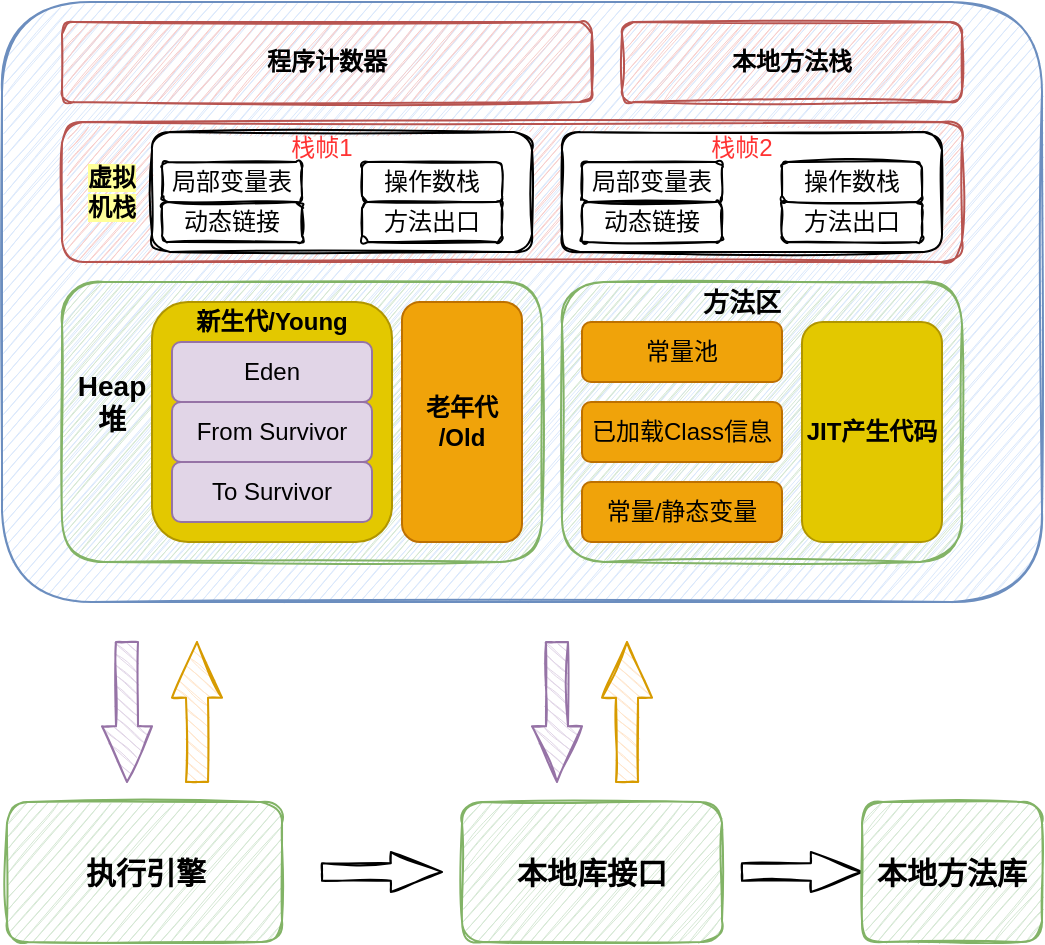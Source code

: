 <mxfile version="13.8.7" type="github"><diagram id="vbfB5nsKWGJvcLwpyMRM" name="第 1 页"><mxGraphModel dx="1422" dy="772" grid="1" gridSize="10" guides="1" tooltips="1" connect="1" arrows="1" fold="1" page="1" pageScale="1" pageWidth="827" pageHeight="1169" math="0" shadow="0"><root><mxCell id="0"/><mxCell id="1" parent="0"/><mxCell id="qFrui-6RiYEOR-QFDkuQ-1" value="" style="rounded=1;whiteSpace=wrap;html=1;sketch=1;fillColor=#dae8fc;strokeColor=#6c8ebf;" parent="1" vertex="1"><mxGeometry x="190" y="250" width="520" height="300" as="geometry"/></mxCell><mxCell id="qFrui-6RiYEOR-QFDkuQ-3" value="" style="rounded=1;whiteSpace=wrap;html=1;sketch=1;align=center;fillColor=#f8cecc;strokeColor=#b85450;" parent="1" vertex="1"><mxGeometry x="220" y="310" width="450" height="70" as="geometry"/></mxCell><mxCell id="qFrui-6RiYEOR-QFDkuQ-4" value="&lt;b&gt;本地方法栈&lt;/b&gt;" style="rounded=1;whiteSpace=wrap;html=1;sketch=1;fillColor=#f8cecc;strokeColor=#b85450;" parent="1" vertex="1"><mxGeometry x="500" y="260" width="170" height="40" as="geometry"/></mxCell><mxCell id="qFrui-6RiYEOR-QFDkuQ-5" value="" style="rounded=1;whiteSpace=wrap;html=1;sketch=1;fillColor=#d5e8d4;strokeColor=#82b366;" parent="1" vertex="1"><mxGeometry x="220" y="390" width="240" height="140" as="geometry"/></mxCell><mxCell id="qFrui-6RiYEOR-QFDkuQ-6" value="&lt;b&gt;程序计数器&lt;/b&gt;" style="rounded=1;whiteSpace=wrap;html=1;sketch=1;fillColor=#f8cecc;strokeColor=#b85450;" parent="1" vertex="1"><mxGeometry x="220" y="260" width="265" height="40" as="geometry"/></mxCell><mxCell id="qFrui-6RiYEOR-QFDkuQ-8" value="&lt;b&gt;&lt;font style=&quot;font-size: 15px&quot;&gt;执行引擎&lt;/font&gt;&lt;/b&gt;" style="rounded=1;whiteSpace=wrap;html=1;sketch=1;fillColor=#d5e8d4;strokeColor=#82b366;" parent="1" vertex="1"><mxGeometry x="192.5" y="650" width="137.5" height="70" as="geometry"/></mxCell><mxCell id="qFrui-6RiYEOR-QFDkuQ-9" value="&lt;b&gt;&lt;font style=&quot;font-size: 15px&quot;&gt;本地库接口&lt;/font&gt;&lt;/b&gt;" style="rounded=1;whiteSpace=wrap;html=1;sketch=1;fillColor=#d5e8d4;strokeColor=#82b366;" parent="1" vertex="1"><mxGeometry x="420" y="650" width="130" height="70" as="geometry"/></mxCell><mxCell id="qFrui-6RiYEOR-QFDkuQ-18" value="" style="html=1;shadow=0;dashed=0;align=center;verticalAlign=middle;shape=mxgraph.arrows2.arrow;dy=0.56;dx=27.86;direction=south;notch=0;sketch=1;fillColor=#e1d5e7;strokeColor=#9673a6;" parent="1" vertex="1"><mxGeometry x="455" y="570" width="25" height="70" as="geometry"/></mxCell><mxCell id="qFrui-6RiYEOR-QFDkuQ-20" value="" style="html=1;shadow=0;dashed=0;align=center;verticalAlign=middle;shape=mxgraph.arrows2.arrow;dy=0.56;dx=27.86;direction=south;notch=0;sketch=1;rotation=-180;fillColor=#ffe6cc;strokeColor=#d79b00;" parent="1" vertex="1"><mxGeometry x="490" y="570" width="25" height="70" as="geometry"/></mxCell><mxCell id="qFrui-6RiYEOR-QFDkuQ-21" value="" style="html=1;shadow=0;dashed=0;align=center;verticalAlign=middle;shape=mxgraph.arrows2.arrow;dy=0.56;dx=25.57;notch=0;sketch=1;gradientColor=none;" parent="1" vertex="1"><mxGeometry x="350" y="675" width="60" height="20" as="geometry"/></mxCell><mxCell id="qFrui-6RiYEOR-QFDkuQ-23" value="" style="html=1;shadow=0;dashed=0;align=center;verticalAlign=middle;shape=mxgraph.arrows2.arrow;dy=0.56;dx=25.57;notch=0;sketch=1;gradientColor=none;" parent="1" vertex="1"><mxGeometry x="560" y="675" width="60" height="20" as="geometry"/></mxCell><mxCell id="yuf3oIfSQW5_D0w_y-kZ-1" value="" style="rounded=1;whiteSpace=wrap;html=1;shadow=0;sketch=1;gradientColor=none;" parent="1" vertex="1"><mxGeometry x="265" y="315" width="190" height="60" as="geometry"/></mxCell><mxCell id="yuf3oIfSQW5_D0w_y-kZ-3" value="局部变量表" style="rounded=1;whiteSpace=wrap;html=1;shadow=0;sketch=1;gradientColor=none;" parent="1" vertex="1"><mxGeometry x="270" y="330" width="70" height="20" as="geometry"/></mxCell><mxCell id="yuf3oIfSQW5_D0w_y-kZ-4" value="操作数栈" style="rounded=1;whiteSpace=wrap;html=1;shadow=0;sketch=1;gradientColor=none;" parent="1" vertex="1"><mxGeometry x="370" y="330" width="70" height="20" as="geometry"/></mxCell><mxCell id="yuf3oIfSQW5_D0w_y-kZ-5" value="方法出口" style="rounded=1;whiteSpace=wrap;html=1;shadow=0;sketch=1;gradientColor=none;" parent="1" vertex="1"><mxGeometry x="370" y="350" width="70" height="20" as="geometry"/></mxCell><mxCell id="yuf3oIfSQW5_D0w_y-kZ-6" value="动态链接" style="rounded=1;whiteSpace=wrap;html=1;shadow=0;sketch=1;gradientColor=none;" parent="1" vertex="1"><mxGeometry x="270" y="350" width="70" height="20" as="geometry"/></mxCell><mxCell id="yuf3oIfSQW5_D0w_y-kZ-9" value="&lt;font color=&quot;#ff3333&quot;&gt;栈帧1&lt;/font&gt;" style="text;html=1;strokeColor=none;fillColor=none;align=center;verticalAlign=middle;whiteSpace=wrap;rounded=0;shadow=0;sketch=1;" parent="1" vertex="1"><mxGeometry x="330" y="315" width="40" height="15" as="geometry"/></mxCell><mxCell id="yuf3oIfSQW5_D0w_y-kZ-12" value="" style="rounded=1;whiteSpace=wrap;html=1;shadow=0;sketch=1;gradientColor=none;" parent="1" vertex="1"><mxGeometry x="470" y="315" width="190" height="60" as="geometry"/></mxCell><mxCell id="yuf3oIfSQW5_D0w_y-kZ-13" value="" style="rounded=1;whiteSpace=wrap;html=1;sketch=1;fillColor=#d5e8d4;strokeColor=#82b366;" parent="1" vertex="1"><mxGeometry x="470" y="390" width="200" height="140" as="geometry"/></mxCell><mxCell id="-9Tc14uIIgKO_AxxapUn-1" value="&lt;font color=&quot;#ff3333&quot;&gt;栈帧2&lt;/font&gt;" style="text;html=1;strokeColor=none;fillColor=none;align=center;verticalAlign=middle;whiteSpace=wrap;rounded=0;shadow=0;sketch=1;" parent="1" vertex="1"><mxGeometry x="540" y="315" width="40" height="15" as="geometry"/></mxCell><mxCell id="-9Tc14uIIgKO_AxxapUn-2" value="局部变量表" style="rounded=1;whiteSpace=wrap;html=1;shadow=0;sketch=1;gradientColor=none;" parent="1" vertex="1"><mxGeometry x="480" y="330" width="70" height="20" as="geometry"/></mxCell><mxCell id="-9Tc14uIIgKO_AxxapUn-3" value="操作数栈" style="rounded=1;whiteSpace=wrap;html=1;shadow=0;sketch=1;gradientColor=none;" parent="1" vertex="1"><mxGeometry x="580" y="330" width="70" height="20" as="geometry"/></mxCell><mxCell id="-9Tc14uIIgKO_AxxapUn-4" value="动态链接" style="rounded=1;whiteSpace=wrap;html=1;shadow=0;sketch=1;gradientColor=none;" parent="1" vertex="1"><mxGeometry x="480" y="350" width="70" height="20" as="geometry"/></mxCell><mxCell id="-9Tc14uIIgKO_AxxapUn-5" value="方法出口" style="rounded=1;whiteSpace=wrap;html=1;shadow=0;sketch=1;gradientColor=none;" parent="1" vertex="1"><mxGeometry x="580" y="350" width="70" height="20" as="geometry"/></mxCell><mxCell id="-9Tc14uIIgKO_AxxapUn-8" value="&lt;b style=&quot;background-color: rgb(255 , 255 , 153)&quot;&gt;虚拟&lt;br&gt;机栈&lt;/b&gt;" style="text;html=1;strokeColor=none;fillColor=none;align=center;verticalAlign=middle;whiteSpace=wrap;rounded=0;" parent="1" vertex="1"><mxGeometry x="225" y="335" width="40" height="20" as="geometry"/></mxCell><mxCell id="MRbQONa-NpDlF7ZOr826-1" value="" style="rounded=1;whiteSpace=wrap;html=1;strokeColor=#B09500;fillColor=#e3c800;fontColor=#ffffff;" parent="1" vertex="1"><mxGeometry x="265" y="400" width="120" height="120" as="geometry"/></mxCell><mxCell id="MRbQONa-NpDlF7ZOr826-2" value="&lt;b&gt;&lt;font color=&quot;#000000&quot;&gt;老年代&lt;br&gt;/Old&lt;/font&gt;&lt;/b&gt;" style="rounded=1;whiteSpace=wrap;html=1;strokeColor=#BD7000;fontColor=#ffffff;fillColor=#f0a30a;" parent="1" vertex="1"><mxGeometry x="390" y="400" width="60" height="120" as="geometry"/></mxCell><mxCell id="MRbQONa-NpDlF7ZOr826-4" value="&lt;b&gt;&lt;font style=&quot;font-size: 14px&quot;&gt;Heap&lt;br&gt;堆&lt;/font&gt;&lt;/b&gt;" style="text;html=1;align=center;verticalAlign=middle;whiteSpace=wrap;rounded=0;sketch=0;shadow=0;" parent="1" vertex="1"><mxGeometry x="230" y="440" width="30" height="20" as="geometry"/></mxCell><mxCell id="MRbQONa-NpDlF7ZOr826-5" value="&lt;b&gt;新生代/Young&lt;/b&gt;" style="text;html=1;align=center;verticalAlign=middle;whiteSpace=wrap;rounded=0;shadow=0;sketch=0;" parent="1" vertex="1"><mxGeometry x="280" y="400" width="90" height="20" as="geometry"/></mxCell><mxCell id="MRbQONa-NpDlF7ZOr826-6" value="Eden" style="rounded=1;whiteSpace=wrap;html=1;shadow=0;sketch=0;strokeColor=#9673a6;fillColor=#e1d5e7;" parent="1" vertex="1"><mxGeometry x="275" y="420" width="100" height="30" as="geometry"/></mxCell><mxCell id="MRbQONa-NpDlF7ZOr826-7" value="From Survivor" style="rounded=1;whiteSpace=wrap;html=1;shadow=0;sketch=0;strokeColor=#9673a6;fillColor=#e1d5e7;" parent="1" vertex="1"><mxGeometry x="275" y="450" width="100" height="30" as="geometry"/></mxCell><mxCell id="MRbQONa-NpDlF7ZOr826-8" value="To Survivor" style="rounded=1;whiteSpace=wrap;html=1;shadow=0;sketch=0;strokeColor=#9673a6;fillColor=#e1d5e7;" parent="1" vertex="1"><mxGeometry x="275" y="480" width="100" height="30" as="geometry"/></mxCell><mxCell id="MRbQONa-NpDlF7ZOr826-9" value="&lt;b&gt;&lt;font style=&quot;font-size: 13px&quot;&gt;方法区&lt;/font&gt;&lt;/b&gt;" style="text;html=1;strokeColor=none;fillColor=none;align=center;verticalAlign=middle;whiteSpace=wrap;rounded=0;shadow=0;sketch=0;" parent="1" vertex="1"><mxGeometry x="510" y="390" width="100" height="20" as="geometry"/></mxCell><mxCell id="MRbQONa-NpDlF7ZOr826-11" value="&lt;font color=&quot;#000000&quot;&gt;常量池&lt;/font&gt;" style="rounded=1;whiteSpace=wrap;html=1;shadow=0;sketch=0;strokeColor=#BD7000;fillColor=#f0a30a;fontColor=#ffffff;" parent="1" vertex="1"><mxGeometry x="480" y="410" width="100" height="30" as="geometry"/></mxCell><mxCell id="MRbQONa-NpDlF7ZOr826-12" value="&lt;font color=&quot;#000000&quot;&gt;已加载Class信息&lt;/font&gt;" style="rounded=1;whiteSpace=wrap;html=1;shadow=0;sketch=0;strokeColor=#BD7000;fillColor=#f0a30a;fontColor=#ffffff;" parent="1" vertex="1"><mxGeometry x="480" y="450" width="100" height="30" as="geometry"/></mxCell><mxCell id="MRbQONa-NpDlF7ZOr826-13" value="&lt;font color=&quot;#000000&quot;&gt;常量/静态变量&lt;/font&gt;" style="rounded=1;whiteSpace=wrap;html=1;shadow=0;sketch=0;strokeColor=#BD7000;fillColor=#f0a30a;fontColor=#ffffff;" parent="1" vertex="1"><mxGeometry x="480" y="490" width="100" height="30" as="geometry"/></mxCell><mxCell id="MRbQONa-NpDlF7ZOr826-14" value="&lt;font color=&quot;#000000&quot;&gt;&lt;b&gt;JIT产生代码&lt;/b&gt;&lt;/font&gt;" style="rounded=1;whiteSpace=wrap;html=1;shadow=0;sketch=0;strokeColor=#B09500;fillColor=#e3c800;fontColor=#ffffff;" parent="1" vertex="1"><mxGeometry x="590" y="410" width="70" height="110" as="geometry"/></mxCell><mxCell id="MRbQONa-NpDlF7ZOr826-15" value="" style="html=1;shadow=0;dashed=0;align=center;verticalAlign=middle;shape=mxgraph.arrows2.arrow;dy=0.56;dx=27.86;direction=south;notch=0;sketch=1;rotation=-180;fillColor=#ffe6cc;strokeColor=#d79b00;" parent="1" vertex="1"><mxGeometry x="275" y="570" width="25" height="70" as="geometry"/></mxCell><mxCell id="MRbQONa-NpDlF7ZOr826-16" value="" style="html=1;shadow=0;dashed=0;align=center;verticalAlign=middle;shape=mxgraph.arrows2.arrow;dy=0.56;dx=27.86;direction=south;notch=0;sketch=1;fillColor=#e1d5e7;strokeColor=#9673a6;" parent="1" vertex="1"><mxGeometry x="240" y="570" width="25" height="70" as="geometry"/></mxCell><mxCell id="MRbQONa-NpDlF7ZOr826-17" value="&lt;b&gt;&lt;font style=&quot;font-size: 15px&quot;&gt;本地方法库&lt;/font&gt;&lt;/b&gt;" style="rounded=1;whiteSpace=wrap;html=1;shadow=0;sketch=1;strokeColor=#82b366;fillColor=#d5e8d4;" parent="1" vertex="1"><mxGeometry x="620" y="650" width="90" height="70" as="geometry"/></mxCell></root></mxGraphModel></diagram></mxfile>